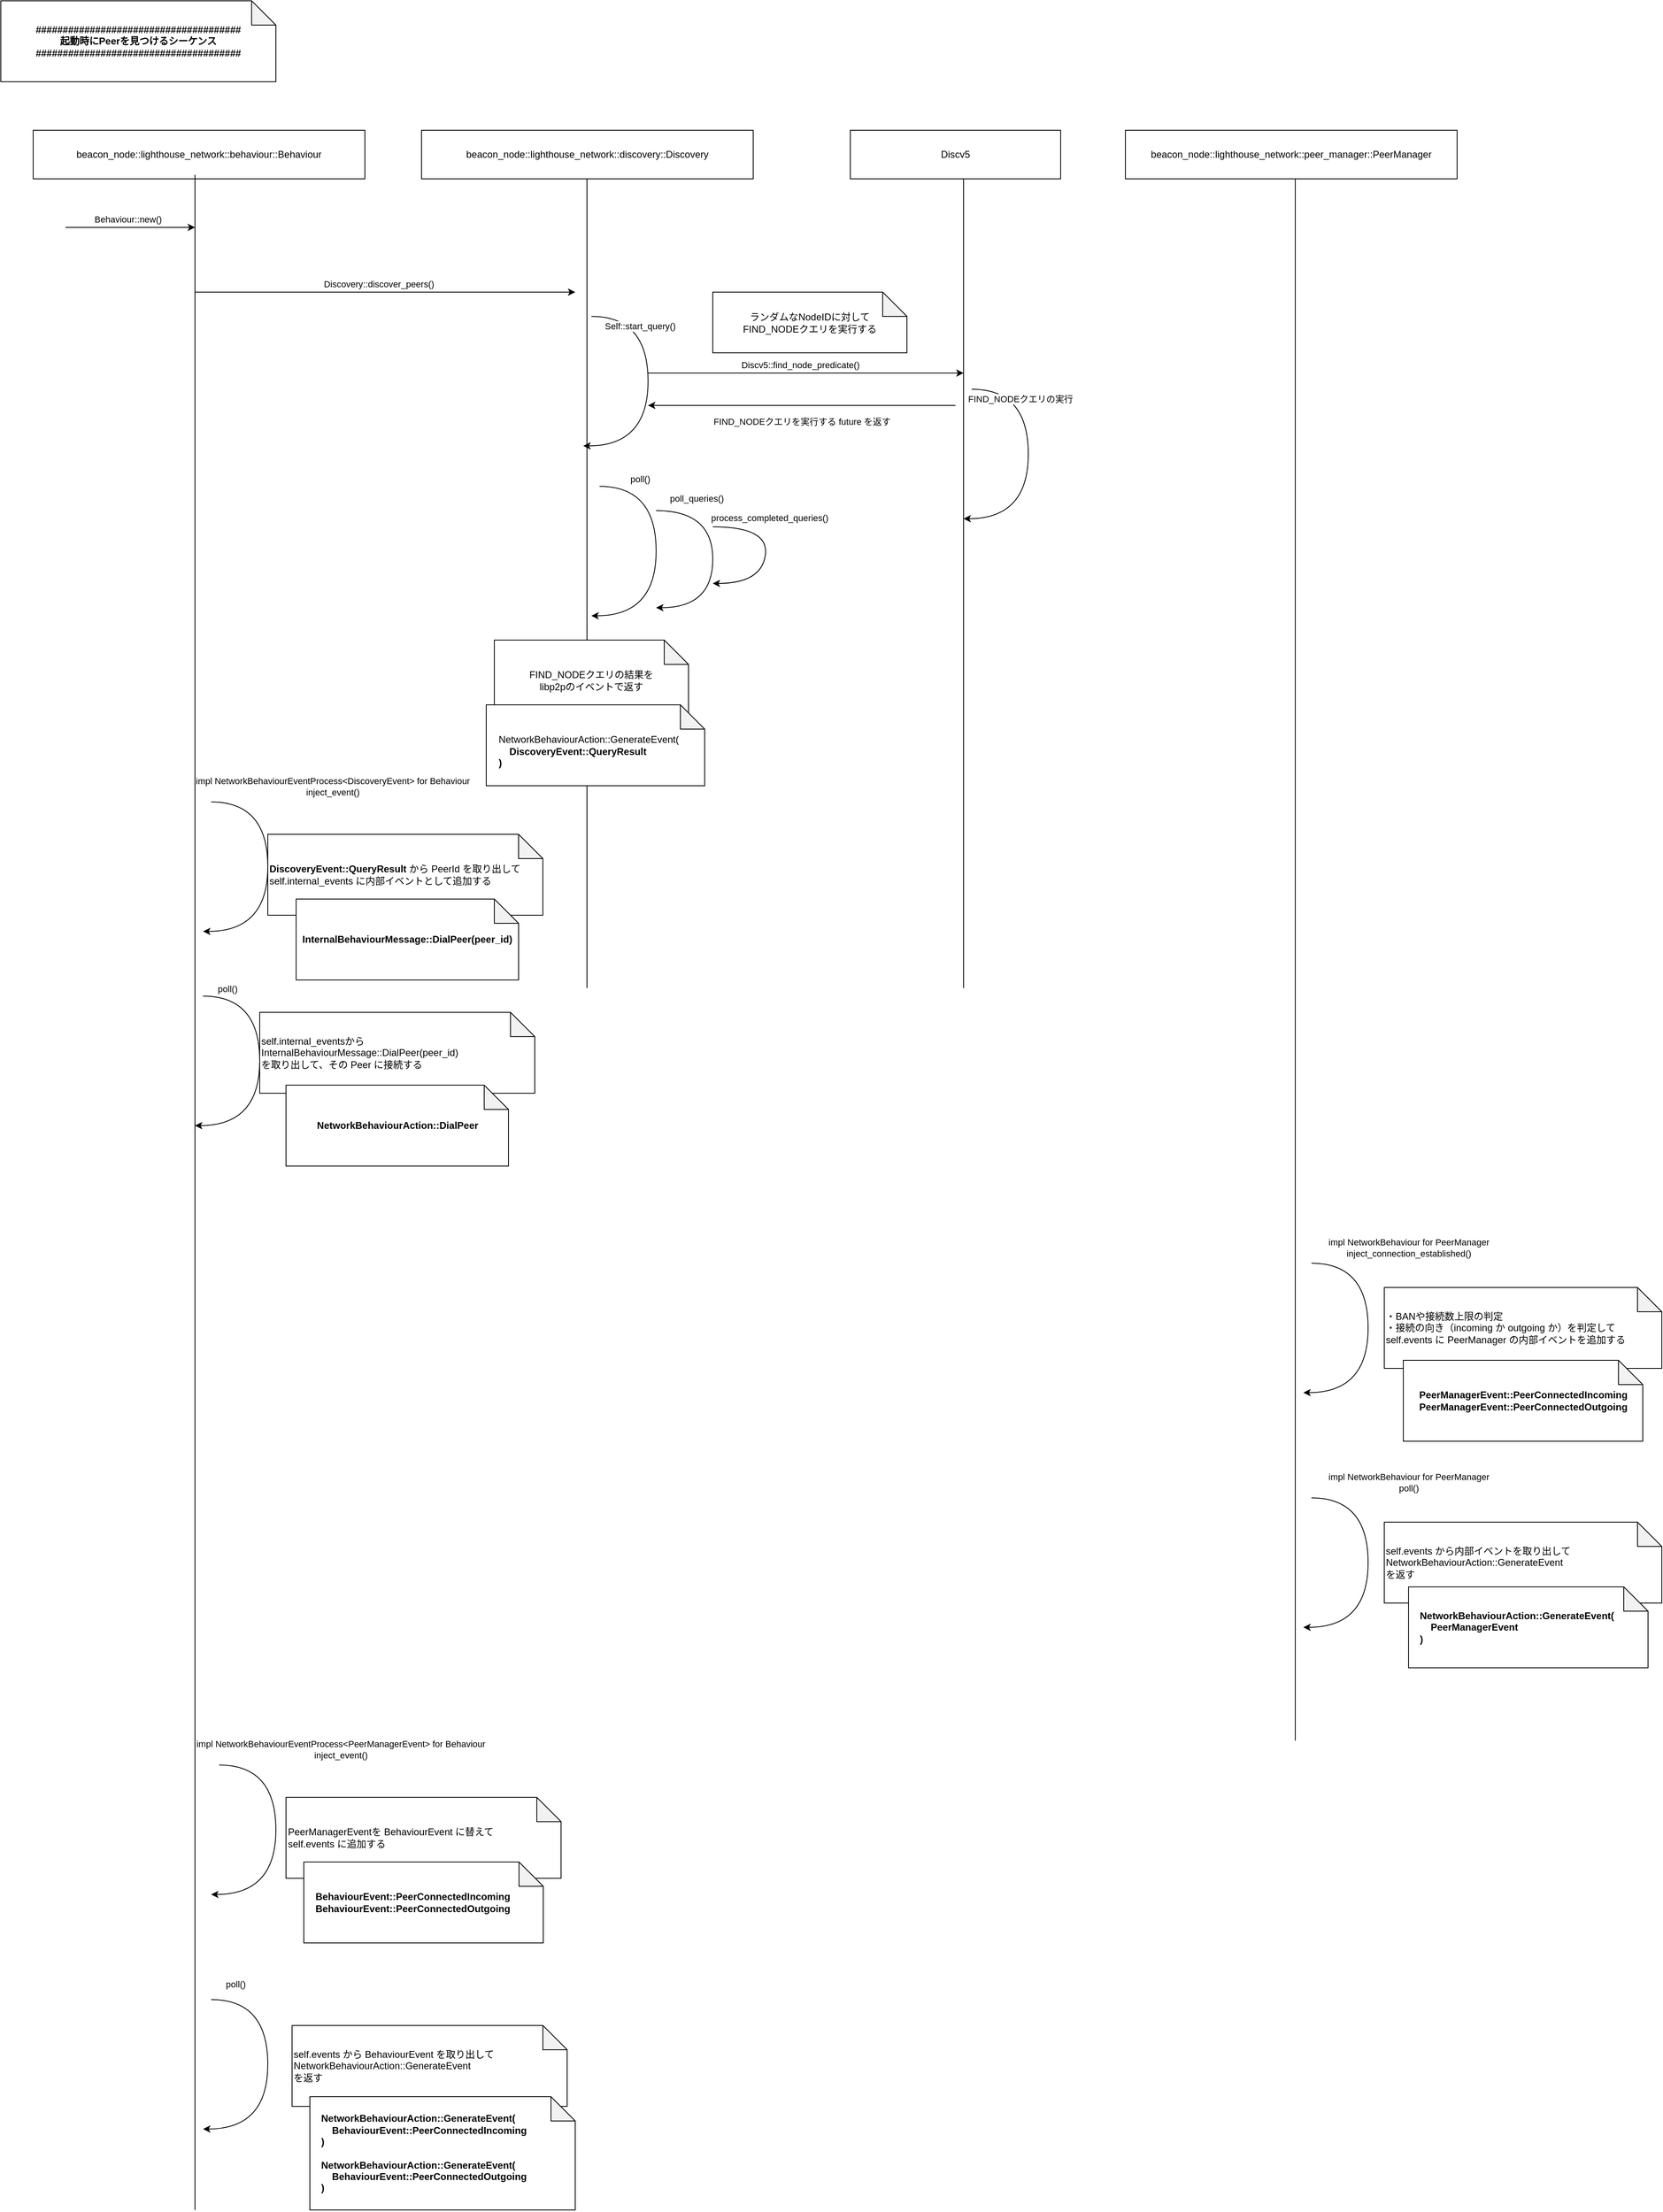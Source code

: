 <mxfile>
    <diagram id="T8pmpTCMuDaPm9wjzUCa" name="Page-1">
        <mxGraphModel dx="1621" dy="1091" grid="1" gridSize="10" guides="1" tooltips="1" connect="1" arrows="1" fold="1" page="1" pageScale="1" pageWidth="827" pageHeight="1169" background="none" math="0" shadow="0">
            <root>
                <mxCell id="0"/>
                <mxCell id="1" parent="0"/>
                <mxCell id="2" value="beacon_node::lighthouse_network::behaviour::Behaviour" style="rounded=0;whiteSpace=wrap;html=1;" vertex="1" parent="1">
                    <mxGeometry x="50" y="170" width="410" height="60" as="geometry"/>
                </mxCell>
                <mxCell id="3" value="" style="endArrow=none;html=1;" edge="1" parent="1">
                    <mxGeometry width="50" height="50" relative="1" as="geometry">
                        <mxPoint x="250" y="1230" as="sourcePoint"/>
                        <mxPoint x="250" y="230" as="targetPoint"/>
                    </mxGeometry>
                </mxCell>
                <mxCell id="4" value="" style="endArrow=classic;html=1;" edge="1" parent="1">
                    <mxGeometry width="50" height="50" relative="1" as="geometry">
                        <mxPoint x="90" y="290" as="sourcePoint"/>
                        <mxPoint x="250" y="290" as="targetPoint"/>
                    </mxGeometry>
                </mxCell>
                <mxCell id="6" value="Behaviour::new()" style="edgeLabel;html=1;align=center;verticalAlign=middle;resizable=0;points=[];" vertex="1" connectable="0" parent="4">
                    <mxGeometry x="-0.037" y="1" relative="1" as="geometry">
                        <mxPoint y="-9" as="offset"/>
                    </mxGeometry>
                </mxCell>
                <mxCell id="5" value="" style="endArrow=none;html=1;" edge="1" parent="1">
                    <mxGeometry width="50" height="50" relative="1" as="geometry">
                        <mxPoint x="250" y="2740" as="sourcePoint"/>
                        <mxPoint x="250" y="225" as="targetPoint"/>
                    </mxGeometry>
                </mxCell>
                <mxCell id="7" value="beacon_node::lighthouse_network::discovery::Discovery" style="rounded=0;whiteSpace=wrap;html=1;" vertex="1" parent="1">
                    <mxGeometry x="530" y="170" width="410" height="60" as="geometry"/>
                </mxCell>
                <mxCell id="8" value="" style="endArrow=classic;html=1;" edge="1" parent="1">
                    <mxGeometry width="50" height="50" relative="1" as="geometry">
                        <mxPoint x="250" y="370" as="sourcePoint"/>
                        <mxPoint x="720" y="370" as="targetPoint"/>
                    </mxGeometry>
                </mxCell>
                <mxCell id="9" value="Discovery::discover_peers()" style="edgeLabel;html=1;align=center;verticalAlign=middle;resizable=0;points=[];" vertex="1" connectable="0" parent="8">
                    <mxGeometry x="-0.037" y="1" relative="1" as="geometry">
                        <mxPoint y="-9" as="offset"/>
                    </mxGeometry>
                </mxCell>
                <mxCell id="10" value="" style="endArrow=none;html=1;" edge="1" parent="1">
                    <mxGeometry width="50" height="50" relative="1" as="geometry">
                        <mxPoint x="734.5" y="1230" as="sourcePoint"/>
                        <mxPoint x="734.5" y="230" as="targetPoint"/>
                    </mxGeometry>
                </mxCell>
                <mxCell id="11" value="######################################&lt;br&gt;起動時にPeerを見つけるシーケンス&lt;br&gt;######################################" style="shape=note;whiteSpace=wrap;html=1;backgroundOutline=1;darkOpacity=0.05;fontStyle=1" vertex="1" parent="1">
                    <mxGeometry x="10" y="10" width="340" height="100" as="geometry"/>
                </mxCell>
                <mxCell id="12" value="" style="curved=1;endArrow=classic;html=1;" edge="1" parent="1">
                    <mxGeometry width="50" height="50" relative="1" as="geometry">
                        <mxPoint x="740" y="400" as="sourcePoint"/>
                        <mxPoint x="730" y="560" as="targetPoint"/>
                        <Array as="points">
                            <mxPoint x="810" y="400"/>
                            <mxPoint x="810" y="560"/>
                        </Array>
                    </mxGeometry>
                </mxCell>
                <mxCell id="13" value="Self::start_query()" style="edgeLabel;html=1;align=center;verticalAlign=middle;resizable=0;points=[];" vertex="1" connectable="0" parent="12">
                    <mxGeometry x="0.073" relative="1" as="geometry">
                        <mxPoint x="-10" y="-85" as="offset"/>
                    </mxGeometry>
                </mxCell>
                <mxCell id="14" value="Discv5" style="rounded=0;whiteSpace=wrap;html=1;" vertex="1" parent="1">
                    <mxGeometry x="1060" y="170" width="260" height="60" as="geometry"/>
                </mxCell>
                <mxCell id="15" value="" style="endArrow=classic;html=1;" edge="1" parent="1">
                    <mxGeometry width="50" height="50" relative="1" as="geometry">
                        <mxPoint x="810" y="470" as="sourcePoint"/>
                        <mxPoint x="1200" y="470" as="targetPoint"/>
                    </mxGeometry>
                </mxCell>
                <mxCell id="16" value="Discv5::find_node_predicate()" style="edgeLabel;html=1;align=center;verticalAlign=middle;resizable=0;points=[];" vertex="1" connectable="0" parent="15">
                    <mxGeometry x="-0.037" y="1" relative="1" as="geometry">
                        <mxPoint y="-9" as="offset"/>
                    </mxGeometry>
                </mxCell>
                <mxCell id="17" value="" style="endArrow=none;html=1;" edge="1" parent="1">
                    <mxGeometry width="50" height="50" relative="1" as="geometry">
                        <mxPoint x="1200" y="1230" as="sourcePoint"/>
                        <mxPoint x="1200" y="230" as="targetPoint"/>
                    </mxGeometry>
                </mxCell>
                <mxCell id="19" value="&lt;span style=&quot;font-weight: normal&quot;&gt;ランダムなNodeIDに対して&lt;br&gt;FIND_NODEクエリを実行する&lt;/span&gt;" style="shape=note;whiteSpace=wrap;html=1;backgroundOutline=1;darkOpacity=0.05;fontStyle=1" vertex="1" parent="1">
                    <mxGeometry x="890" y="370" width="240" height="75" as="geometry"/>
                </mxCell>
                <mxCell id="20" value="" style="endArrow=classic;html=1;" edge="1" parent="1">
                    <mxGeometry width="50" height="50" relative="1" as="geometry">
                        <mxPoint x="1190" y="510" as="sourcePoint"/>
                        <mxPoint x="810" y="510" as="targetPoint"/>
                    </mxGeometry>
                </mxCell>
                <mxCell id="21" value="FIND_NODEクエリを実行する future を返す" style="edgeLabel;html=1;align=center;verticalAlign=middle;resizable=0;points=[];" vertex="1" connectable="0" parent="20">
                    <mxGeometry x="-0.037" y="1" relative="1" as="geometry">
                        <mxPoint x="-7" y="19" as="offset"/>
                    </mxGeometry>
                </mxCell>
                <mxCell id="22" value="" style="curved=1;endArrow=classic;html=1;" edge="1" parent="1">
                    <mxGeometry width="50" height="50" relative="1" as="geometry">
                        <mxPoint x="1210" y="490" as="sourcePoint"/>
                        <mxPoint x="1200" y="650" as="targetPoint"/>
                        <Array as="points">
                            <mxPoint x="1280" y="490"/>
                            <mxPoint x="1280" y="650"/>
                        </Array>
                    </mxGeometry>
                </mxCell>
                <mxCell id="23" value="FIND_NODEクエリの実行" style="edgeLabel;html=1;align=center;verticalAlign=middle;resizable=0;points=[];" vertex="1" connectable="0" parent="22">
                    <mxGeometry x="0.073" relative="1" as="geometry">
                        <mxPoint x="-10" y="-85" as="offset"/>
                    </mxGeometry>
                </mxCell>
                <mxCell id="24" value="" style="curved=1;endArrow=classic;html=1;" edge="1" parent="1">
                    <mxGeometry width="50" height="50" relative="1" as="geometry">
                        <mxPoint x="750" y="610" as="sourcePoint"/>
                        <mxPoint x="740" y="770" as="targetPoint"/>
                        <Array as="points">
                            <mxPoint x="820" y="610"/>
                            <mxPoint x="820" y="770"/>
                        </Array>
                    </mxGeometry>
                </mxCell>
                <mxCell id="25" value="poll()" style="edgeLabel;html=1;align=center;verticalAlign=middle;resizable=0;points=[];" vertex="1" connectable="0" parent="24">
                    <mxGeometry x="0.073" relative="1" as="geometry">
                        <mxPoint x="-20" y="-106" as="offset"/>
                    </mxGeometry>
                </mxCell>
                <mxCell id="26" value="" style="curved=1;endArrow=classic;html=1;" edge="1" parent="1">
                    <mxGeometry width="50" height="50" relative="1" as="geometry">
                        <mxPoint x="820" y="640" as="sourcePoint"/>
                        <mxPoint x="820" y="760" as="targetPoint"/>
                        <Array as="points">
                            <mxPoint x="890" y="640"/>
                            <mxPoint x="890" y="760"/>
                        </Array>
                    </mxGeometry>
                </mxCell>
                <mxCell id="27" value="poll_queries()" style="edgeLabel;html=1;align=center;verticalAlign=middle;resizable=0;points=[];" vertex="1" connectable="0" parent="26">
                    <mxGeometry x="0.073" relative="1" as="geometry">
                        <mxPoint x="-20" y="-85" as="offset"/>
                    </mxGeometry>
                </mxCell>
                <mxCell id="28" value="" style="curved=1;endArrow=classic;html=1;" edge="1" parent="1">
                    <mxGeometry width="50" height="50" relative="1" as="geometry">
                        <mxPoint x="890" y="660" as="sourcePoint"/>
                        <mxPoint x="890" y="730" as="targetPoint"/>
                        <Array as="points">
                            <mxPoint x="960" y="660"/>
                            <mxPoint x="950" y="730"/>
                        </Array>
                    </mxGeometry>
                </mxCell>
                <mxCell id="29" value="process_completed_queries()" style="edgeLabel;html=1;align=center;verticalAlign=middle;resizable=0;points=[];" vertex="1" connectable="0" parent="28">
                    <mxGeometry x="0.073" relative="1" as="geometry">
                        <mxPoint x="5" y="-48" as="offset"/>
                    </mxGeometry>
                </mxCell>
                <mxCell id="30" value="&lt;span style=&quot;font-weight: normal&quot;&gt;FIND_NODEクエリの結果を&lt;/span&gt;&lt;br&gt;&lt;span style=&quot;font-weight: normal&quot;&gt;libp2pのイベントで返す&lt;/span&gt;" style="shape=note;whiteSpace=wrap;html=1;backgroundOutline=1;darkOpacity=0.05;fontStyle=1" vertex="1" parent="1">
                    <mxGeometry x="620" y="800" width="240" height="100" as="geometry"/>
                </mxCell>
                <mxCell id="31" value="&lt;span style=&quot;font-weight: 400&quot;&gt;&lt;br&gt;&amp;nbsp; &amp;nbsp; NetworkBehaviourAction::GenerateEvent(&lt;/span&gt;&lt;br&gt;&lt;span style=&quot;font-weight: 400&quot;&gt;&amp;nbsp; &amp;nbsp; &amp;nbsp; &amp;nbsp; &lt;/span&gt;DiscoveryEvent::QueryResult&lt;br&gt;&amp;nbsp; &amp;nbsp; )" style="shape=note;whiteSpace=wrap;html=1;backgroundOutline=1;darkOpacity=0.05;fontStyle=1;align=left;" vertex="1" parent="1">
                    <mxGeometry x="610" y="880" width="270" height="100" as="geometry"/>
                </mxCell>
                <mxCell id="32" value="" style="curved=1;endArrow=classic;html=1;" edge="1" parent="1">
                    <mxGeometry width="50" height="50" relative="1" as="geometry">
                        <mxPoint x="270" y="1000" as="sourcePoint"/>
                        <mxPoint x="260" y="1160" as="targetPoint"/>
                        <Array as="points">
                            <mxPoint x="340" y="1000"/>
                            <mxPoint x="340" y="1160"/>
                        </Array>
                    </mxGeometry>
                </mxCell>
                <mxCell id="33" value="impl NetworkBehaviourEventProcess&amp;lt;DiscoveryEvent&amp;gt; for Behaviour&lt;br&gt;inject_event()" style="edgeLabel;html=1;align=center;verticalAlign=middle;resizable=0;points=[];" vertex="1" connectable="0" parent="32">
                    <mxGeometry x="0.073" relative="1" as="geometry">
                        <mxPoint x="80" y="-116" as="offset"/>
                    </mxGeometry>
                </mxCell>
                <mxCell id="34" value="&lt;b&gt;DiscoveryEvent::QueryResult&lt;/b&gt; から PeerId を取り出して&lt;br&gt;self.internal_events に内部イベントとして追加する" style="shape=note;whiteSpace=wrap;html=1;backgroundOutline=1;darkOpacity=0.05;fontStyle=0;align=left;" vertex="1" parent="1">
                    <mxGeometry x="340" y="1040" width="340" height="100" as="geometry"/>
                </mxCell>
                <mxCell id="35" value="" style="curved=1;endArrow=classic;html=1;" edge="1" parent="1">
                    <mxGeometry width="50" height="50" relative="1" as="geometry">
                        <mxPoint x="260" y="1240" as="sourcePoint"/>
                        <mxPoint x="250" y="1400" as="targetPoint"/>
                        <Array as="points">
                            <mxPoint x="330" y="1240"/>
                            <mxPoint x="330" y="1400"/>
                        </Array>
                    </mxGeometry>
                </mxCell>
                <mxCell id="36" value="poll()" style="edgeLabel;html=1;align=center;verticalAlign=middle;resizable=0;points=[];" vertex="1" connectable="0" parent="35">
                    <mxGeometry x="0.073" relative="1" as="geometry">
                        <mxPoint x="-40" y="-106" as="offset"/>
                    </mxGeometry>
                </mxCell>
                <mxCell id="37" value="InternalBehaviourMessage::DialPeer(peer_id)" style="shape=note;whiteSpace=wrap;html=1;backgroundOutline=1;darkOpacity=0.05;fontStyle=1;align=center;" vertex="1" parent="1">
                    <mxGeometry x="375" y="1120" width="275" height="100" as="geometry"/>
                </mxCell>
                <mxCell id="38" value="&lt;span style=&quot;text-align: center&quot;&gt;self.internal_eventsから&lt;br&gt;InternalBehaviourMessage::DialPeer(peer_id)&lt;br&gt;を取り出して、その Peer に接続する&lt;br&gt;&lt;/span&gt;" style="shape=note;whiteSpace=wrap;html=1;backgroundOutline=1;darkOpacity=0.05;fontStyle=0;align=left;" vertex="1" parent="1">
                    <mxGeometry x="330" y="1260" width="340" height="100" as="geometry"/>
                </mxCell>
                <mxCell id="39" value="NetworkBehaviourAction::DialPeer" style="shape=note;whiteSpace=wrap;html=1;backgroundOutline=1;darkOpacity=0.05;fontStyle=1;align=center;" vertex="1" parent="1">
                    <mxGeometry x="362.5" y="1350" width="275" height="100" as="geometry"/>
                </mxCell>
                <mxCell id="40" value="beacon_node::lighthouse_network::peer_manager::PeerManager" style="rounded=0;whiteSpace=wrap;html=1;" vertex="1" parent="1">
                    <mxGeometry x="1400" y="170" width="410" height="60" as="geometry"/>
                </mxCell>
                <mxCell id="42" value="" style="endArrow=none;html=1;" edge="1" parent="1">
                    <mxGeometry width="50" height="50" relative="1" as="geometry">
                        <mxPoint x="1610" y="2160" as="sourcePoint"/>
                        <mxPoint x="1610" y="230" as="targetPoint"/>
                    </mxGeometry>
                </mxCell>
                <mxCell id="44" value="" style="curved=1;endArrow=classic;html=1;" edge="1" parent="1">
                    <mxGeometry width="50" height="50" relative="1" as="geometry">
                        <mxPoint x="1630" y="1570" as="sourcePoint"/>
                        <mxPoint x="1620" y="1730" as="targetPoint"/>
                        <Array as="points">
                            <mxPoint x="1700" y="1570"/>
                            <mxPoint x="1700" y="1730"/>
                        </Array>
                    </mxGeometry>
                </mxCell>
                <mxCell id="45" value="impl NetworkBehaviour for PeerManager&lt;br&gt;inject_connection_established()" style="edgeLabel;html=1;align=center;verticalAlign=middle;resizable=0;points=[];" vertex="1" connectable="0" parent="44">
                    <mxGeometry x="0.073" relative="1" as="geometry">
                        <mxPoint x="50" y="-116" as="offset"/>
                    </mxGeometry>
                </mxCell>
                <mxCell id="46" value="&lt;span style=&quot;text-align: center&quot;&gt;・BANや接続数上限の判定&lt;br&gt;・接続の向き（incoming か outgoing か）を判定して self.events に PeerManager の内部イベントを追加する&lt;br&gt;&lt;/span&gt;" style="shape=note;whiteSpace=wrap;html=1;backgroundOutline=1;darkOpacity=0.05;fontStyle=0;align=left;" vertex="1" parent="1">
                    <mxGeometry x="1720" y="1600" width="343" height="100" as="geometry"/>
                </mxCell>
                <mxCell id="47" value="PeerManagerEvent::PeerConnectedIncoming&lt;br&gt;PeerManagerEvent::PeerConnectedOutgoing" style="shape=note;whiteSpace=wrap;html=1;backgroundOutline=1;darkOpacity=0.05;fontStyle=1;align=center;" vertex="1" parent="1">
                    <mxGeometry x="1743.5" y="1690" width="296" height="100" as="geometry"/>
                </mxCell>
                <mxCell id="48" value="" style="curved=1;endArrow=classic;html=1;" edge="1" parent="1">
                    <mxGeometry width="50" height="50" relative="1" as="geometry">
                        <mxPoint x="1630" y="1860" as="sourcePoint"/>
                        <mxPoint x="1620" y="2020" as="targetPoint"/>
                        <Array as="points">
                            <mxPoint x="1700" y="1860"/>
                            <mxPoint x="1700" y="2020"/>
                        </Array>
                    </mxGeometry>
                </mxCell>
                <mxCell id="49" value="impl NetworkBehaviour for PeerManager&lt;br&gt;poll()" style="edgeLabel;html=1;align=center;verticalAlign=middle;resizable=0;points=[];" vertex="1" connectable="0" parent="48">
                    <mxGeometry x="0.073" relative="1" as="geometry">
                        <mxPoint x="50" y="-116" as="offset"/>
                    </mxGeometry>
                </mxCell>
                <mxCell id="50" value="&lt;span style=&quot;text-align: center&quot;&gt;self.events から内部イベントを取り出して&lt;br&gt;NetworkBehaviourAction::GenerateEvent&lt;br&gt;を返す&lt;br&gt;&lt;/span&gt;" style="shape=note;whiteSpace=wrap;html=1;backgroundOutline=1;darkOpacity=0.05;fontStyle=0;align=left;" vertex="1" parent="1">
                    <mxGeometry x="1720" y="1890" width="343" height="100" as="geometry"/>
                </mxCell>
                <mxCell id="51" value="NetworkBehaviourAction::GenerateEvent(&lt;br&gt;&amp;nbsp; &amp;nbsp;&amp;nbsp;PeerManagerEvent&lt;br&gt;)" style="shape=note;whiteSpace=wrap;html=1;backgroundOutline=1;darkOpacity=0.05;fontStyle=1;align=left;spacingLeft=12;" vertex="1" parent="1">
                    <mxGeometry x="1750" y="1970" width="296" height="100" as="geometry"/>
                </mxCell>
                <mxCell id="52" value="" style="curved=1;endArrow=classic;html=1;" edge="1" parent="1">
                    <mxGeometry width="50" height="50" relative="1" as="geometry">
                        <mxPoint x="280" y="2190.12" as="sourcePoint"/>
                        <mxPoint x="270" y="2350.12" as="targetPoint"/>
                        <Array as="points">
                            <mxPoint x="350" y="2190.12"/>
                            <mxPoint x="350" y="2350.12"/>
                        </Array>
                    </mxGeometry>
                </mxCell>
                <mxCell id="53" value="impl NetworkBehaviourEventProcess&amp;lt;PeerManagerEvent&amp;gt; for Behaviour&lt;br&gt;inject_event()" style="edgeLabel;html=1;align=center;verticalAlign=middle;resizable=0;points=[];" vertex="1" connectable="0" parent="52">
                    <mxGeometry x="0.073" relative="1" as="geometry">
                        <mxPoint x="80" y="-116" as="offset"/>
                    </mxGeometry>
                </mxCell>
                <mxCell id="54" value="&lt;span style=&quot;text-align: center&quot;&gt;PeerManagerEventを BehaviourEvent に替えて&lt;br&gt;self.events に追加する&lt;br&gt;&lt;/span&gt;" style="shape=note;whiteSpace=wrap;html=1;backgroundOutline=1;darkOpacity=0.05;fontStyle=0;align=left;" vertex="1" parent="1">
                    <mxGeometry x="362.5" y="2230.12" width="340" height="100" as="geometry"/>
                </mxCell>
                <mxCell id="55" value="BehaviourEvent::PeerConnectedIncoming&lt;br&gt;BehaviourEvent::PeerConnectedOutgoing" style="shape=note;whiteSpace=wrap;html=1;backgroundOutline=1;darkOpacity=0.05;fontStyle=1;align=left;spacingLeft=12;" vertex="1" parent="1">
                    <mxGeometry x="384.5" y="2310" width="296" height="100" as="geometry"/>
                </mxCell>
                <mxCell id="56" value="" style="curved=1;endArrow=classic;html=1;" edge="1" parent="1">
                    <mxGeometry width="50" height="50" relative="1" as="geometry">
                        <mxPoint x="270" y="2480" as="sourcePoint"/>
                        <mxPoint x="260" y="2640" as="targetPoint"/>
                        <Array as="points">
                            <mxPoint x="340" y="2480"/>
                            <mxPoint x="340" y="2640"/>
                        </Array>
                    </mxGeometry>
                </mxCell>
                <mxCell id="57" value="poll()" style="edgeLabel;html=1;align=center;verticalAlign=middle;resizable=0;points=[];" vertex="1" connectable="0" parent="56">
                    <mxGeometry x="0.073" relative="1" as="geometry">
                        <mxPoint x="-40" y="-116" as="offset"/>
                    </mxGeometry>
                </mxCell>
                <mxCell id="58" value="&lt;span style=&quot;text-align: center&quot;&gt;self.events から BehaviourEvent を取り出して&lt;br&gt;&lt;/span&gt;&lt;span style=&quot;text-align: center&quot;&gt;NetworkBehaviourAction::GenerateEvent&lt;/span&gt;&lt;br style=&quot;text-align: center&quot;&gt;&lt;span style=&quot;text-align: center&quot;&gt;を返す&lt;/span&gt;&lt;span style=&quot;text-align: center&quot;&gt;&lt;br&gt;&lt;/span&gt;" style="shape=note;whiteSpace=wrap;html=1;backgroundOutline=1;darkOpacity=0.05;fontStyle=0;align=left;" vertex="1" parent="1">
                    <mxGeometry x="370" y="2512" width="340" height="100" as="geometry"/>
                </mxCell>
                <mxCell id="59" value="NetworkBehaviourAction::GenerateEvent(&lt;br&gt;&amp;nbsp; &amp;nbsp; BehaviourEvent::PeerConnectedIncoming&lt;br&gt;)&lt;br&gt;&lt;br&gt;NetworkBehaviourAction::GenerateEvent(&lt;br&gt;&amp;nbsp; &amp;nbsp; BehaviourEvent::PeerConnectedOutgoing&lt;br&gt;)" style="shape=note;whiteSpace=wrap;html=1;backgroundOutline=1;darkOpacity=0.05;fontStyle=1;align=left;spacingLeft=12;" vertex="1" parent="1">
                    <mxGeometry x="392" y="2600" width="328" height="140" as="geometry"/>
                </mxCell>
            </root>
        </mxGraphModel>
    </diagram>
</mxfile>